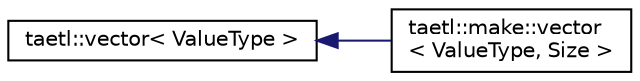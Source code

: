 digraph "Graphical Class Hierarchy"
{
  edge [fontname="Helvetica",fontsize="10",labelfontname="Helvetica",labelfontsize="10"];
  node [fontname="Helvetica",fontsize="10",shape=record];
  rankdir="LR";
  Node0 [label="taetl::vector\< ValueType \>",height=0.2,width=0.4,color="black", fillcolor="white", style="filled",URL="$classtaetl_1_1vector.html"];
  Node0 -> Node1 [dir="back",color="midnightblue",fontsize="10",style="solid",fontname="Helvetica"];
  Node1 [label="taetl::make::vector\l\< ValueType, Size \>",height=0.2,width=0.4,color="black", fillcolor="white", style="filled",URL="$classtaetl_1_1make_1_1vector.html"];
}
